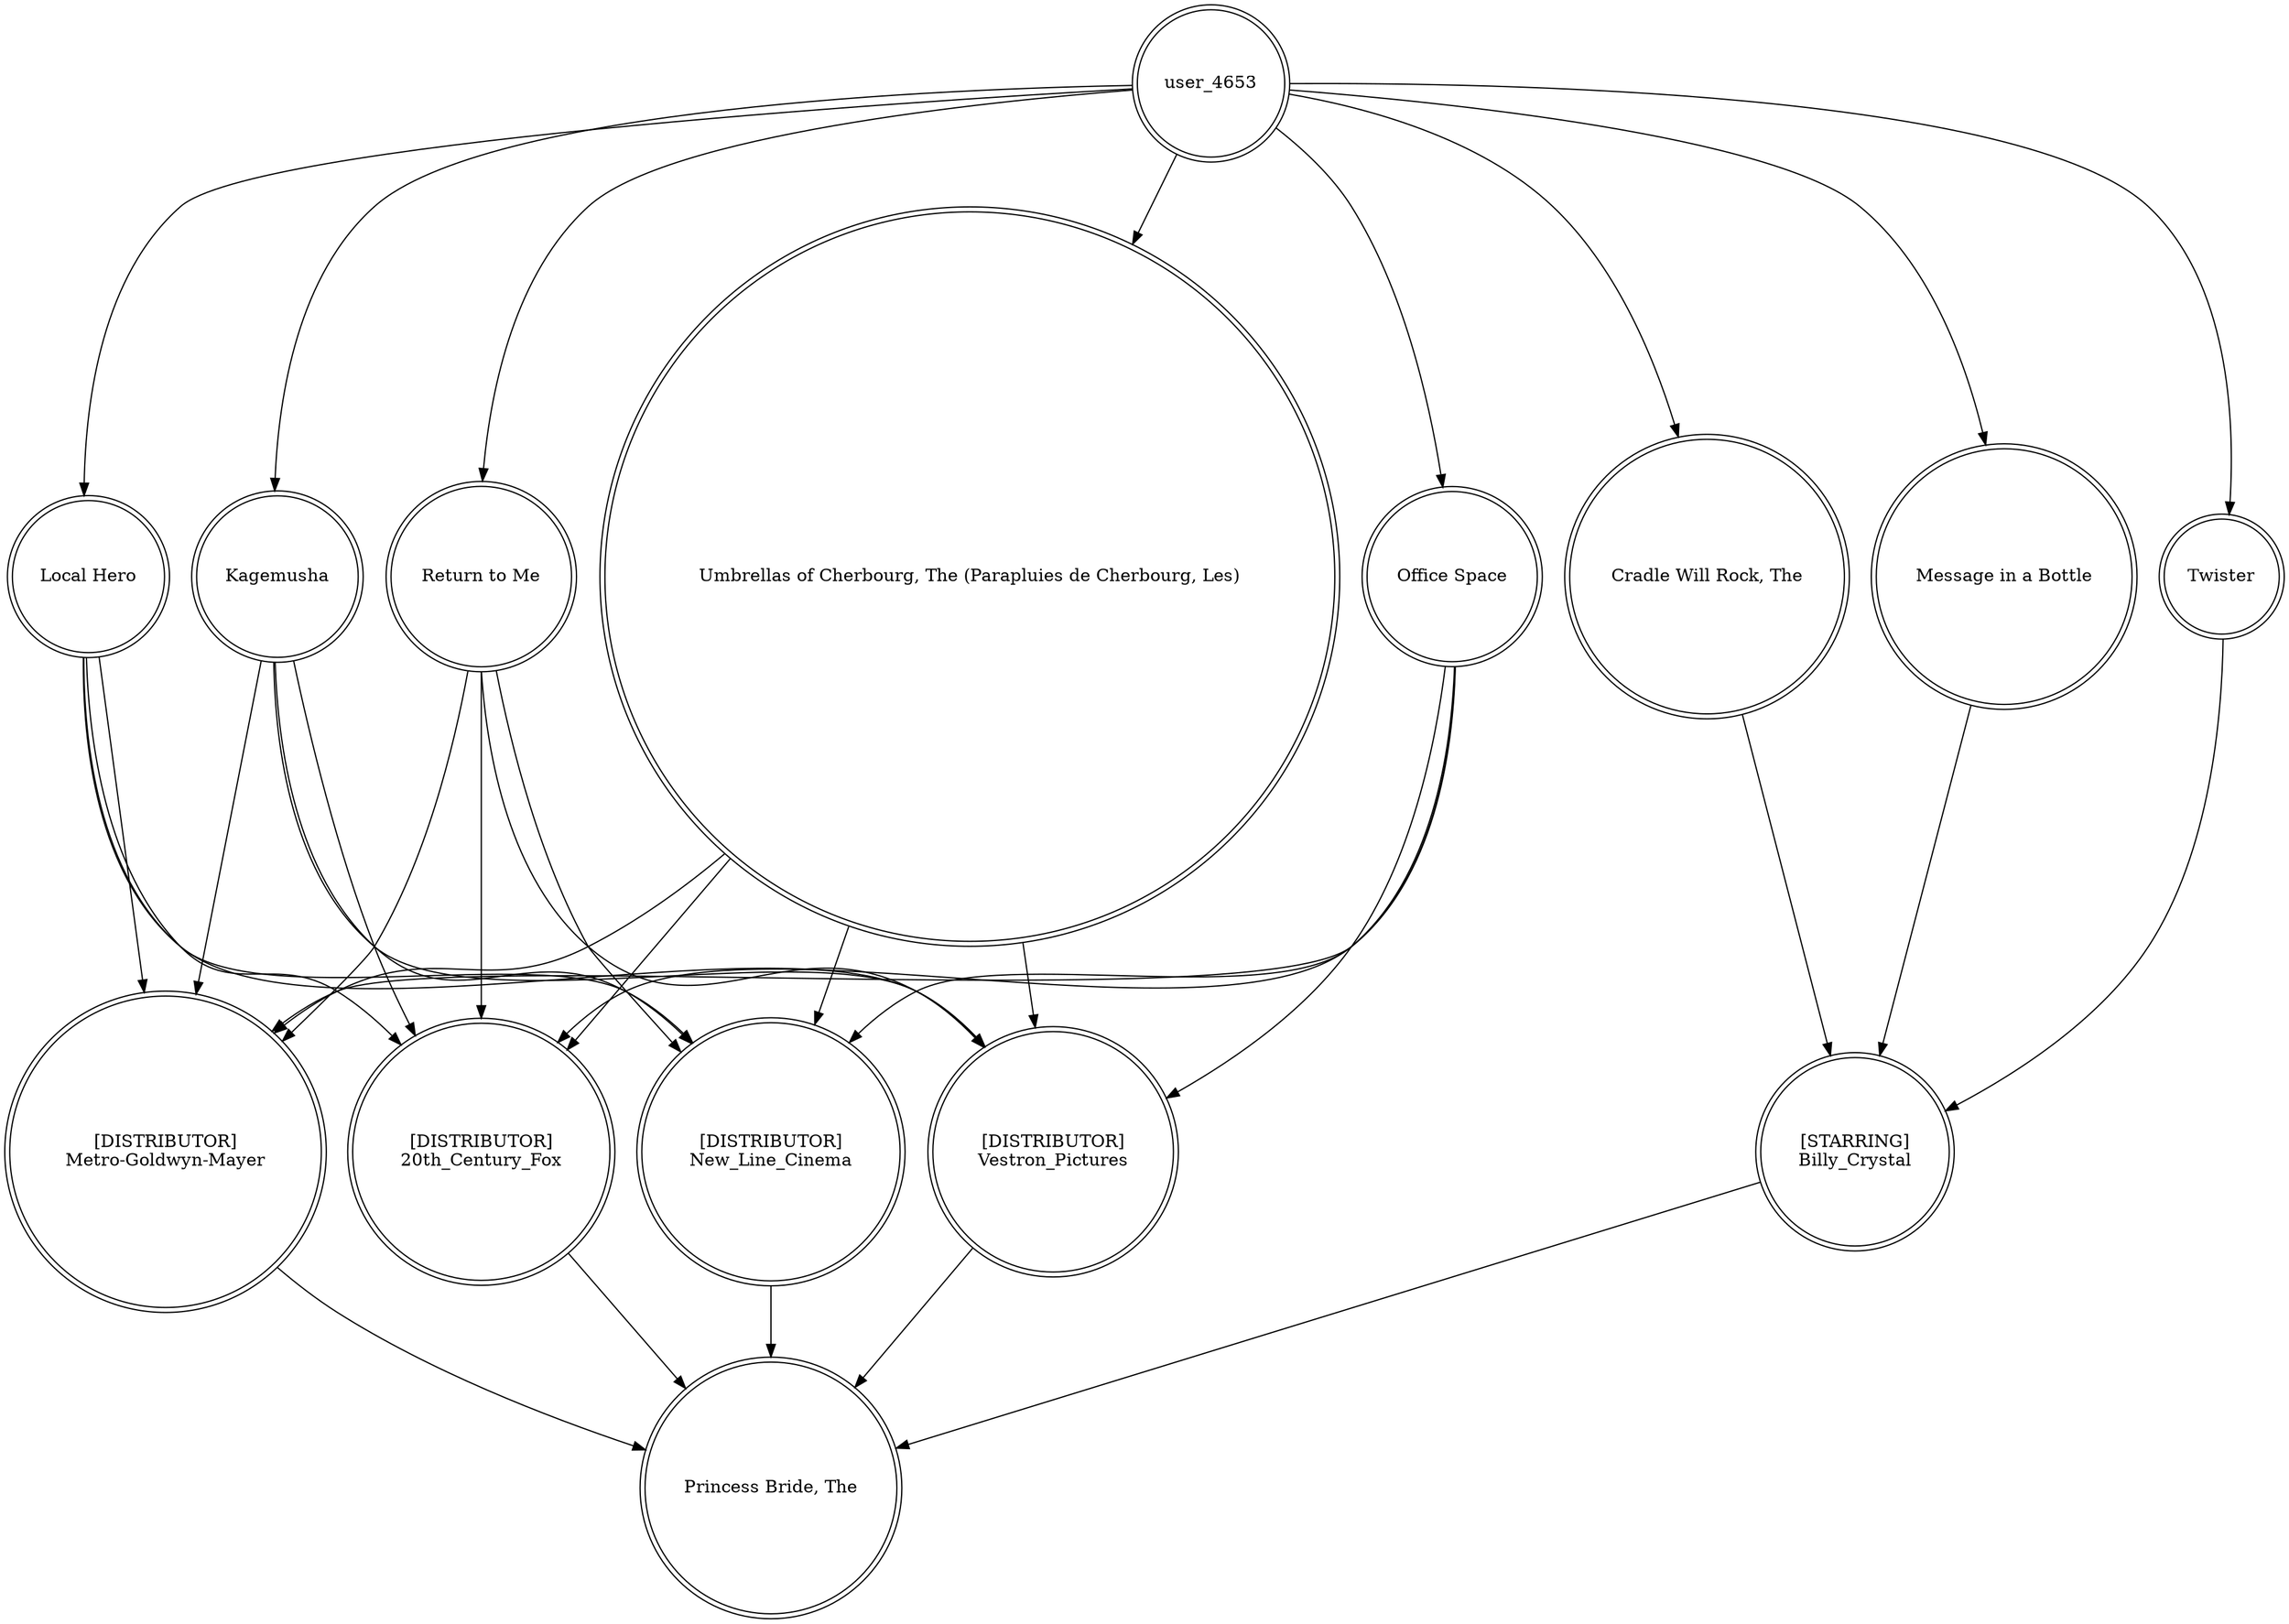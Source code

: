 digraph finite_state_machine {
	node [shape=doublecircle]
	"Local Hero" -> "[DISTRIBUTOR]
Vestron_Pictures"
	"Local Hero" -> "[DISTRIBUTOR]
Metro-Goldwyn-Mayer"
	Kagemusha -> "[DISTRIBUTOR]
20th_Century_Fox"
	"Local Hero" -> "[DISTRIBUTOR]
20th_Century_Fox"
	Kagemusha -> "[DISTRIBUTOR]
New_Line_Cinema"
	user_4653 -> "Return to Me"
	"Local Hero" -> "[DISTRIBUTOR]
New_Line_Cinema"
	"Cradle Will Rock, The" -> "[STARRING]
Billy_Crystal"
	Kagemusha -> "[DISTRIBUTOR]
Metro-Goldwyn-Mayer"
	"Umbrellas of Cherbourg, The (Parapluies de Cherbourg, Les)" -> "[DISTRIBUTOR]
Vestron_Pictures"
	Kagemusha -> "[DISTRIBUTOR]
Vestron_Pictures"
	user_4653 -> "Local Hero"
	"[STARRING]
Billy_Crystal" -> "Princess Bride, The"
	"Umbrellas of Cherbourg, The (Parapluies de Cherbourg, Les)" -> "[DISTRIBUTOR]
20th_Century_Fox"
	"Return to Me" -> "[DISTRIBUTOR]
Vestron_Pictures"
	user_4653 -> "Office Space"
	"Return to Me" -> "[DISTRIBUTOR]
Metro-Goldwyn-Mayer"
	"[DISTRIBUTOR]
New_Line_Cinema" -> "Princess Bride, The"
	user_4653 -> "Message in a Bottle"
	"Return to Me" -> "[DISTRIBUTOR]
20th_Century_Fox"
	user_4653 -> Twister
	"Office Space" -> "[DISTRIBUTOR]
20th_Century_Fox"
	"Office Space" -> "[DISTRIBUTOR]
Metro-Goldwyn-Mayer"
	user_4653 -> Kagemusha
	"Office Space" -> "[DISTRIBUTOR]
New_Line_Cinema"
	"[DISTRIBUTOR]
20th_Century_Fox" -> "Princess Bride, The"
	"Return to Me" -> "[DISTRIBUTOR]
New_Line_Cinema"
	user_4653 -> "Umbrellas of Cherbourg, The (Parapluies de Cherbourg, Les)"
	"Office Space" -> "[DISTRIBUTOR]
Vestron_Pictures"
	"[DISTRIBUTOR]
Vestron_Pictures" -> "Princess Bride, The"
	"Message in a Bottle" -> "[STARRING]
Billy_Crystal"
	Twister -> "[STARRING]
Billy_Crystal"
	"Umbrellas of Cherbourg, The (Parapluies de Cherbourg, Les)" -> "[DISTRIBUTOR]
Metro-Goldwyn-Mayer"
	user_4653 -> "Cradle Will Rock, The"
	"Umbrellas of Cherbourg, The (Parapluies de Cherbourg, Les)" -> "[DISTRIBUTOR]
New_Line_Cinema"
	"[DISTRIBUTOR]
Metro-Goldwyn-Mayer" -> "Princess Bride, The"
}
